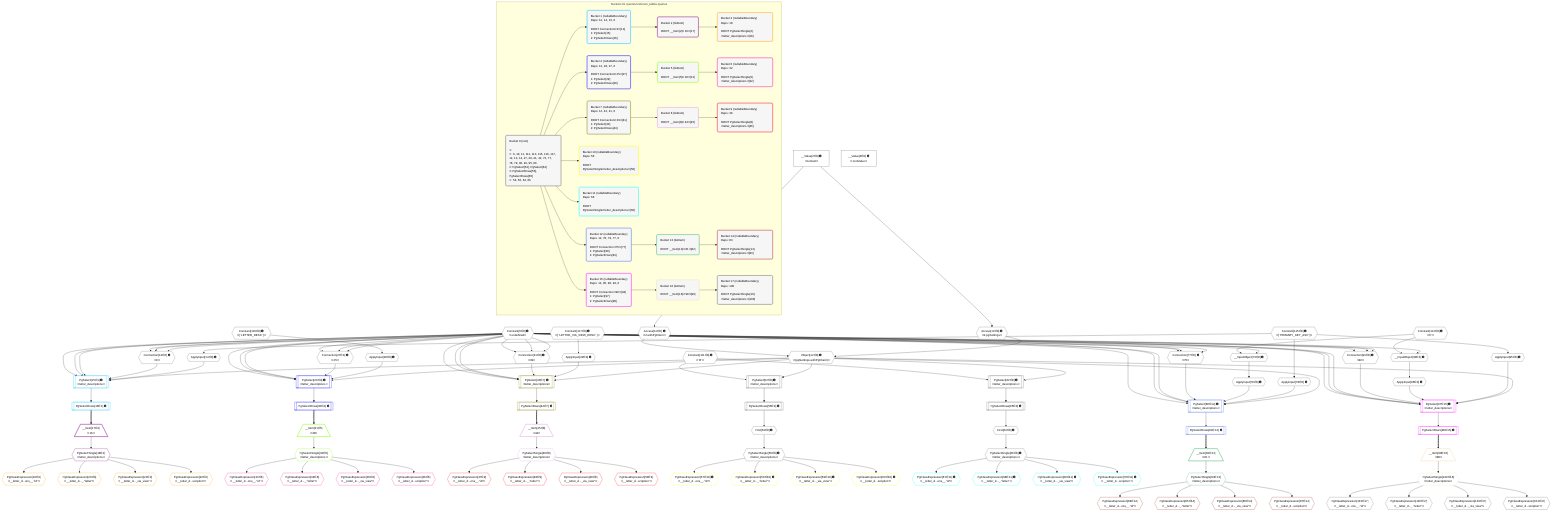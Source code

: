 %%{init: {'themeVariables': { 'fontSize': '12px'}}}%%
graph TD
    classDef path fill:#eee,stroke:#000,color:#000
    classDef plan fill:#fff,stroke-width:1px,color:#000
    classDef itemplan fill:#fff,stroke-width:2px,color:#000
    classDef unbatchedplan fill:#dff,stroke-width:1px,color:#000
    classDef sideeffectplan fill:#fcc,stroke-width:2px,color:#000
    classDef bucket fill:#f6f6f6,color:#000,stroke-width:2px,text-align:left


    %% plan dependencies
    Connection13{{"Connection[13∈0] ➊<br />ᐸ9ᐳ"}}:::plan
    Constant6{{"Constant[6∈0] ➊<br />ᐸundefinedᐳ"}}:::plan
    Constant6 & Constant6 & Constant6 --> Connection13
    Connection27{{"Connection[27∈0] ➊<br />ᐸ25ᐳ"}}:::plan
    Constant6 & Constant6 & Constant6 --> Connection27
    Connection41{{"Connection[41∈0] ➊<br />ᐸ39ᐳ"}}:::plan
    Constant6 & Constant6 & Constant6 --> Connection41
    Connection77{{"Connection[77∈0] ➊<br />ᐸ75ᐳ"}}:::plan
    Constant6 & Constant6 & Constant6 --> Connection77
    Connection94{{"Connection[94∈0] ➊<br />ᐸ92ᐳ"}}:::plan
    Constant6 & Constant6 & Constant6 --> Connection94
    Object12{{"Object[12∈0] ➊<br />ᐸ{pgSettings,withPgClient}ᐳ"}}:::plan
    Access10{{"Access[10∈0] ➊<br />ᐸ2.pgSettingsᐳ"}}:::plan
    Access11{{"Access[11∈0] ➊<br />ᐸ2.withPgClientᐳ"}}:::plan
    Access10 & Access11 --> Object12
    PgSelect52[["PgSelect[52∈0] ➊<br />ᐸletter_descriptionsᐳ"]]:::plan
    Constant111{{"Constant[111∈0] ➊<br />ᐸ'B'ᐳ"}}:::plan
    Object12 & Constant111 --> PgSelect52
    PgSelect62[["PgSelect[62∈0] ➊<br />ᐸletter_descriptionsᐳ"]]:::plan
    Object12 & Constant111 --> PgSelect62
    __InputObject73{{"__InputObject[73∈0] ➊"}}:::plan
    Constant113{{"Constant[113∈0] ➊<br />ᐸ'C'ᐳ"}}:::plan
    Constant6 & Constant113 --> __InputObject73
    __InputObject90{{"__InputObject[90∈0] ➊"}}:::plan
    Constant6 & Constant113 --> __InputObject90
    __Value2["__Value[2∈0] ➊<br />ᐸcontextᐳ"]:::plan
    __Value2 --> Access10
    __Value2 --> Access11
    ApplyInput14{{"ApplyInput[14∈0] ➊"}}:::plan
    Constant115{{"Constant[115∈0] ➊<br />ᐸ[ 'PRIMARY_KEY_ASC' ]ᐳ"}}:::plan
    Constant115 --> ApplyInput14
    ApplyInput28{{"ApplyInput[28∈0] ➊"}}:::plan
    Constant116{{"Constant[116∈0] ➊<br />ᐸ[ 'LETTER_DESC' ]ᐳ"}}:::plan
    Constant116 --> ApplyInput28
    ApplyInput42{{"ApplyInput[42∈0] ➊"}}:::plan
    Constant117{{"Constant[117∈0] ➊<br />ᐸ[ 'LETTER_VIA_VIEW_DESC' ]ᐳ"}}:::plan
    Constant117 --> ApplyInput42
    First54{{"First[54∈0] ➊"}}:::plan
    PgSelectRows55[["PgSelectRows[55∈0] ➊"]]:::plan
    PgSelectRows55 --> First54
    PgSelect52 --> PgSelectRows55
    PgSelectSingle56{{"PgSelectSingle[56∈0] ➊<br />ᐸletter_descriptionsᐳ"}}:::plan
    First54 --> PgSelectSingle56
    First64{{"First[64∈0] ➊"}}:::plan
    PgSelectRows65[["PgSelectRows[65∈0] ➊"]]:::plan
    PgSelectRows65 --> First64
    PgSelect62 --> PgSelectRows65
    PgSelectSingle66{{"PgSelectSingle[66∈0] ➊<br />ᐸletter_descriptionsᐳ"}}:::plan
    First64 --> PgSelectSingle66
    ApplyInput78{{"ApplyInput[78∈0] ➊"}}:::plan
    Constant115 --> ApplyInput78
    ApplyInput79{{"ApplyInput[79∈0] ➊"}}:::plan
    __InputObject73 --> ApplyInput79
    ApplyInput95{{"ApplyInput[95∈0] ➊"}}:::plan
    Constant115 --> ApplyInput95
    ApplyInput96{{"ApplyInput[96∈0] ➊"}}:::plan
    __InputObject90 --> ApplyInput96
    __Value4["__Value[4∈0] ➊<br />ᐸrootValueᐳ"]:::plan
    PgSelect15[["PgSelect[15∈1] ➊<br />ᐸletter_descriptionsᐳ"]]:::plan
    Object12 & ApplyInput14 & Connection13 & Constant6 & Constant6 & Constant6 --> PgSelect15
    PgSelectRows16[["PgSelectRows[16∈1] ➊"]]:::plan
    PgSelect15 --> PgSelectRows16
    __Item17[/"__Item[17∈2]<br />ᐸ16ᐳ"\]:::itemplan
    PgSelectRows16 ==> __Item17
    PgSelectSingle18{{"PgSelectSingle[18∈2]<br />ᐸletter_descriptionsᐳ"}}:::plan
    __Item17 --> PgSelectSingle18
    PgClassExpression19{{"PgClassExpression[19∈3]<br />ᐸ__letter_d...ons__.”id”ᐳ"}}:::plan
    PgSelectSingle18 --> PgClassExpression19
    PgClassExpression20{{"PgClassExpression[20∈3]<br />ᐸ__letter_d..._.”letter”ᐳ"}}:::plan
    PgSelectSingle18 --> PgClassExpression20
    PgClassExpression21{{"PgClassExpression[21∈3]<br />ᐸ__letter_d..._via_view”ᐳ"}}:::plan
    PgSelectSingle18 --> PgClassExpression21
    PgClassExpression22{{"PgClassExpression[22∈3]<br />ᐸ__letter_d...scription”ᐳ"}}:::plan
    PgSelectSingle18 --> PgClassExpression22
    PgSelect29[["PgSelect[29∈4] ➊<br />ᐸletter_descriptionsᐳ"]]:::plan
    Object12 & ApplyInput28 & Connection27 & Constant6 & Constant6 & Constant6 --> PgSelect29
    PgSelectRows30[["PgSelectRows[30∈4] ➊"]]:::plan
    PgSelect29 --> PgSelectRows30
    __Item31[/"__Item[31∈5]<br />ᐸ30ᐳ"\]:::itemplan
    PgSelectRows30 ==> __Item31
    PgSelectSingle32{{"PgSelectSingle[32∈5]<br />ᐸletter_descriptionsᐳ"}}:::plan
    __Item31 --> PgSelectSingle32
    PgClassExpression33{{"PgClassExpression[33∈6]<br />ᐸ__letter_d...ons__.”id”ᐳ"}}:::plan
    PgSelectSingle32 --> PgClassExpression33
    PgClassExpression34{{"PgClassExpression[34∈6]<br />ᐸ__letter_d..._.”letter”ᐳ"}}:::plan
    PgSelectSingle32 --> PgClassExpression34
    PgClassExpression35{{"PgClassExpression[35∈6]<br />ᐸ__letter_d..._via_view”ᐳ"}}:::plan
    PgSelectSingle32 --> PgClassExpression35
    PgClassExpression36{{"PgClassExpression[36∈6]<br />ᐸ__letter_d...scription”ᐳ"}}:::plan
    PgSelectSingle32 --> PgClassExpression36
    PgSelect43[["PgSelect[43∈7] ➊<br />ᐸletter_descriptionsᐳ"]]:::plan
    Object12 & ApplyInput42 & Connection41 & Constant6 & Constant6 & Constant6 --> PgSelect43
    PgSelectRows44[["PgSelectRows[44∈7] ➊"]]:::plan
    PgSelect43 --> PgSelectRows44
    __Item45[/"__Item[45∈8]<br />ᐸ44ᐳ"\]:::itemplan
    PgSelectRows44 ==> __Item45
    PgSelectSingle46{{"PgSelectSingle[46∈8]<br />ᐸletter_descriptionsᐳ"}}:::plan
    __Item45 --> PgSelectSingle46
    PgClassExpression47{{"PgClassExpression[47∈9]<br />ᐸ__letter_d...ons__.”id”ᐳ"}}:::plan
    PgSelectSingle46 --> PgClassExpression47
    PgClassExpression48{{"PgClassExpression[48∈9]<br />ᐸ__letter_d..._.”letter”ᐳ"}}:::plan
    PgSelectSingle46 --> PgClassExpression48
    PgClassExpression49{{"PgClassExpression[49∈9]<br />ᐸ__letter_d..._via_view”ᐳ"}}:::plan
    PgSelectSingle46 --> PgClassExpression49
    PgClassExpression50{{"PgClassExpression[50∈9]<br />ᐸ__letter_d...scription”ᐳ"}}:::plan
    PgSelectSingle46 --> PgClassExpression50
    PgClassExpression57{{"PgClassExpression[57∈10] ➊<br />ᐸ__letter_d...ons__.”id”ᐳ"}}:::plan
    PgSelectSingle56 --> PgClassExpression57
    PgClassExpression58{{"PgClassExpression[58∈10] ➊<br />ᐸ__letter_d..._.”letter”ᐳ"}}:::plan
    PgSelectSingle56 --> PgClassExpression58
    PgClassExpression59{{"PgClassExpression[59∈10] ➊<br />ᐸ__letter_d..._via_view”ᐳ"}}:::plan
    PgSelectSingle56 --> PgClassExpression59
    PgClassExpression60{{"PgClassExpression[60∈10] ➊<br />ᐸ__letter_d...scription”ᐳ"}}:::plan
    PgSelectSingle56 --> PgClassExpression60
    PgClassExpression67{{"PgClassExpression[67∈11] ➊<br />ᐸ__letter_d...ons__.”id”ᐳ"}}:::plan
    PgSelectSingle66 --> PgClassExpression67
    PgClassExpression68{{"PgClassExpression[68∈11] ➊<br />ᐸ__letter_d..._.”letter”ᐳ"}}:::plan
    PgSelectSingle66 --> PgClassExpression68
    PgClassExpression69{{"PgClassExpression[69∈11] ➊<br />ᐸ__letter_d..._via_view”ᐳ"}}:::plan
    PgSelectSingle66 --> PgClassExpression69
    PgClassExpression70{{"PgClassExpression[70∈11] ➊<br />ᐸ__letter_d...scription”ᐳ"}}:::plan
    PgSelectSingle66 --> PgClassExpression70
    PgSelect80[["PgSelect[80∈12] ➊<br />ᐸletter_descriptionsᐳ"]]:::plan
    Object12 & ApplyInput78 & ApplyInput79 & Connection77 & Constant6 & Constant6 & Constant6 --> PgSelect80
    PgSelectRows81[["PgSelectRows[81∈12] ➊"]]:::plan
    PgSelect80 --> PgSelectRows81
    __Item82[/"__Item[82∈13]<br />ᐸ81ᐳ"\]:::itemplan
    PgSelectRows81 ==> __Item82
    PgSelectSingle83{{"PgSelectSingle[83∈13]<br />ᐸletter_descriptionsᐳ"}}:::plan
    __Item82 --> PgSelectSingle83
    PgClassExpression84{{"PgClassExpression[84∈14]<br />ᐸ__letter_d...ons__.”id”ᐳ"}}:::plan
    PgSelectSingle83 --> PgClassExpression84
    PgClassExpression85{{"PgClassExpression[85∈14]<br />ᐸ__letter_d..._.”letter”ᐳ"}}:::plan
    PgSelectSingle83 --> PgClassExpression85
    PgClassExpression86{{"PgClassExpression[86∈14]<br />ᐸ__letter_d..._via_view”ᐳ"}}:::plan
    PgSelectSingle83 --> PgClassExpression86
    PgClassExpression87{{"PgClassExpression[87∈14]<br />ᐸ__letter_d...scription”ᐳ"}}:::plan
    PgSelectSingle83 --> PgClassExpression87
    PgSelect97[["PgSelect[97∈15] ➊<br />ᐸletter_descriptionsᐳ"]]:::plan
    Object12 & ApplyInput95 & ApplyInput96 & Connection94 & Constant6 & Constant6 & Constant6 --> PgSelect97
    PgSelectRows98[["PgSelectRows[98∈15] ➊"]]:::plan
    PgSelect97 --> PgSelectRows98
    __Item99[/"__Item[99∈16]<br />ᐸ98ᐳ"\]:::itemplan
    PgSelectRows98 ==> __Item99
    PgSelectSingle100{{"PgSelectSingle[100∈16]<br />ᐸletter_descriptionsᐳ"}}:::plan
    __Item99 --> PgSelectSingle100
    PgClassExpression101{{"PgClassExpression[101∈17]<br />ᐸ__letter_d...ons__.”id”ᐳ"}}:::plan
    PgSelectSingle100 --> PgClassExpression101
    PgClassExpression102{{"PgClassExpression[102∈17]<br />ᐸ__letter_d..._.”letter”ᐳ"}}:::plan
    PgSelectSingle100 --> PgClassExpression102
    PgClassExpression103{{"PgClassExpression[103∈17]<br />ᐸ__letter_d..._via_view”ᐳ"}}:::plan
    PgSelectSingle100 --> PgClassExpression103
    PgClassExpression104{{"PgClassExpression[104∈17]<br />ᐸ__letter_d...scription”ᐳ"}}:::plan
    PgSelectSingle100 --> PgClassExpression104

    %% define steps

    subgraph "Buckets for queries/v4/enum_tables.queries"
    Bucket0("Bucket 0 (root)<br /><br />1: <br />ᐳ: 6, 10, 11, 111, 113, 115, 116, 117, 12, 13, 14, 27, 28, 41, 42, 73, 77, 78, 79, 90, 94, 95, 96<br />2: PgSelect[52], PgSelect[62]<br />3: PgSelectRows[55], PgSelectRows[65]<br />ᐳ: 54, 56, 64, 66"):::bucket
    classDef bucket0 stroke:#696969
    class Bucket0,__Value2,__Value4,Constant6,Access10,Access11,Object12,Connection13,ApplyInput14,Connection27,ApplyInput28,Connection41,ApplyInput42,PgSelect52,First54,PgSelectRows55,PgSelectSingle56,PgSelect62,First64,PgSelectRows65,PgSelectSingle66,__InputObject73,Connection77,ApplyInput78,ApplyInput79,__InputObject90,Connection94,ApplyInput95,ApplyInput96,Constant111,Constant113,Constant115,Constant116,Constant117 bucket0
    Bucket1("Bucket 1 (nullableBoundary)<br />Deps: 12, 14, 13, 6<br /><br />ROOT Connectionᐸ9ᐳ[13]<br />1: PgSelect[15]<br />2: PgSelectRows[16]"):::bucket
    classDef bucket1 stroke:#00bfff
    class Bucket1,PgSelect15,PgSelectRows16 bucket1
    Bucket2("Bucket 2 (listItem)<br /><br />ROOT __Item{2}ᐸ16ᐳ[17]"):::bucket
    classDef bucket2 stroke:#7f007f
    class Bucket2,__Item17,PgSelectSingle18 bucket2
    Bucket3("Bucket 3 (nullableBoundary)<br />Deps: 18<br /><br />ROOT PgSelectSingle{2}ᐸletter_descriptionsᐳ[18]"):::bucket
    classDef bucket3 stroke:#ffa500
    class Bucket3,PgClassExpression19,PgClassExpression20,PgClassExpression21,PgClassExpression22 bucket3
    Bucket4("Bucket 4 (nullableBoundary)<br />Deps: 12, 28, 27, 6<br /><br />ROOT Connectionᐸ25ᐳ[27]<br />1: PgSelect[29]<br />2: PgSelectRows[30]"):::bucket
    classDef bucket4 stroke:#0000ff
    class Bucket4,PgSelect29,PgSelectRows30 bucket4
    Bucket5("Bucket 5 (listItem)<br /><br />ROOT __Item{5}ᐸ30ᐳ[31]"):::bucket
    classDef bucket5 stroke:#7fff00
    class Bucket5,__Item31,PgSelectSingle32 bucket5
    Bucket6("Bucket 6 (nullableBoundary)<br />Deps: 32<br /><br />ROOT PgSelectSingle{5}ᐸletter_descriptionsᐳ[32]"):::bucket
    classDef bucket6 stroke:#ff1493
    class Bucket6,PgClassExpression33,PgClassExpression34,PgClassExpression35,PgClassExpression36 bucket6
    Bucket7("Bucket 7 (nullableBoundary)<br />Deps: 12, 42, 41, 6<br /><br />ROOT Connectionᐸ39ᐳ[41]<br />1: PgSelect[43]<br />2: PgSelectRows[44]"):::bucket
    classDef bucket7 stroke:#808000
    class Bucket7,PgSelect43,PgSelectRows44 bucket7
    Bucket8("Bucket 8 (listItem)<br /><br />ROOT __Item{8}ᐸ44ᐳ[45]"):::bucket
    classDef bucket8 stroke:#dda0dd
    class Bucket8,__Item45,PgSelectSingle46 bucket8
    Bucket9("Bucket 9 (nullableBoundary)<br />Deps: 46<br /><br />ROOT PgSelectSingle{8}ᐸletter_descriptionsᐳ[46]"):::bucket
    classDef bucket9 stroke:#ff0000
    class Bucket9,PgClassExpression47,PgClassExpression48,PgClassExpression49,PgClassExpression50 bucket9
    Bucket10("Bucket 10 (nullableBoundary)<br />Deps: 56<br /><br />ROOT PgSelectSingleᐸletter_descriptionsᐳ[56]"):::bucket
    classDef bucket10 stroke:#ffff00
    class Bucket10,PgClassExpression57,PgClassExpression58,PgClassExpression59,PgClassExpression60 bucket10
    Bucket11("Bucket 11 (nullableBoundary)<br />Deps: 66<br /><br />ROOT PgSelectSingleᐸletter_descriptionsᐳ[66]"):::bucket
    classDef bucket11 stroke:#00ffff
    class Bucket11,PgClassExpression67,PgClassExpression68,PgClassExpression69,PgClassExpression70 bucket11
    Bucket12("Bucket 12 (nullableBoundary)<br />Deps: 12, 78, 79, 77, 6<br /><br />ROOT Connectionᐸ75ᐳ[77]<br />1: PgSelect[80]<br />2: PgSelectRows[81]"):::bucket
    classDef bucket12 stroke:#4169e1
    class Bucket12,PgSelect80,PgSelectRows81 bucket12
    Bucket13("Bucket 13 (listItem)<br /><br />ROOT __Item{13}ᐸ81ᐳ[82]"):::bucket
    classDef bucket13 stroke:#3cb371
    class Bucket13,__Item82,PgSelectSingle83 bucket13
    Bucket14("Bucket 14 (nullableBoundary)<br />Deps: 83<br /><br />ROOT PgSelectSingle{13}ᐸletter_descriptionsᐳ[83]"):::bucket
    classDef bucket14 stroke:#a52a2a
    class Bucket14,PgClassExpression84,PgClassExpression85,PgClassExpression86,PgClassExpression87 bucket14
    Bucket15("Bucket 15 (nullableBoundary)<br />Deps: 12, 95, 96, 94, 6<br /><br />ROOT Connectionᐸ92ᐳ[94]<br />1: PgSelect[97]<br />2: PgSelectRows[98]"):::bucket
    classDef bucket15 stroke:#ff00ff
    class Bucket15,PgSelect97,PgSelectRows98 bucket15
    Bucket16("Bucket 16 (listItem)<br /><br />ROOT __Item{16}ᐸ98ᐳ[99]"):::bucket
    classDef bucket16 stroke:#f5deb3
    class Bucket16,__Item99,PgSelectSingle100 bucket16
    Bucket17("Bucket 17 (nullableBoundary)<br />Deps: 100<br /><br />ROOT PgSelectSingle{16}ᐸletter_descriptionsᐳ[100]"):::bucket
    classDef bucket17 stroke:#696969
    class Bucket17,PgClassExpression101,PgClassExpression102,PgClassExpression103,PgClassExpression104 bucket17
    Bucket0 --> Bucket1 & Bucket4 & Bucket7 & Bucket10 & Bucket11 & Bucket12 & Bucket15
    Bucket1 --> Bucket2
    Bucket2 --> Bucket3
    Bucket4 --> Bucket5
    Bucket5 --> Bucket6
    Bucket7 --> Bucket8
    Bucket8 --> Bucket9
    Bucket12 --> Bucket13
    Bucket13 --> Bucket14
    Bucket15 --> Bucket16
    Bucket16 --> Bucket17
    end